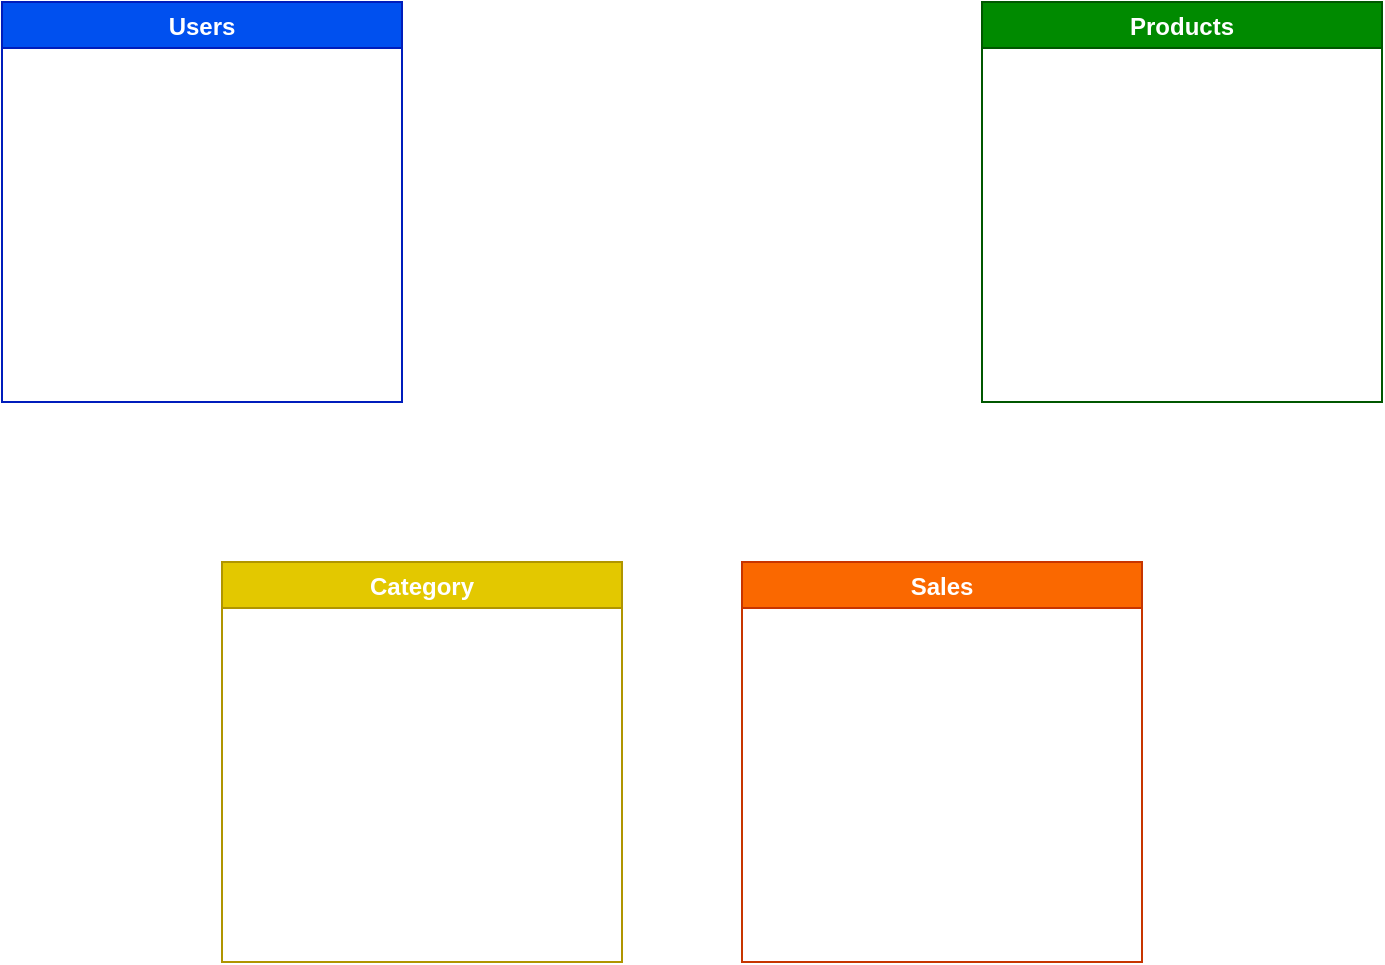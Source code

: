 <mxfile version="13.1.3">
    <diagram id="6hGFLwfOUW9BJ-s0fimq" name="Page-1">
        <mxGraphModel dx="1140" dy="792" grid="1" gridSize="10" guides="1" tooltips="1" connect="1" arrows="1" fold="1" page="1" pageScale="1" pageWidth="827" pageHeight="1169" math="0" shadow="0">
            <root>
                <mxCell id="0"/>
                <mxCell id="1" parent="0"/>
                <mxCell id="2" value="Products" style="swimlane;fillColor=#008a00;strokeColor=#005700;fontColor=#ffffff;labelBackgroundColor=none;labelBorderColor=none;gradientColor=none;swimlaneFillColor=none;" vertex="1" parent="1">
                    <mxGeometry x="510" y="50" width="200" height="200" as="geometry"/>
                </mxCell>
                <mxCell id="4" value="Users" style="swimlane;rounded=0;shadow=0;fillColor=#0050ef;strokeColor=#001DBC;fontColor=#ffffff;" vertex="1" parent="1">
                    <mxGeometry x="20" y="50" width="200" height="200" as="geometry"/>
                </mxCell>
                <mxCell id="5" value="Category" style="swimlane;fillColor=#e3c800;strokeColor=#B09500;fontColor=#ffffff;gradientColor=none;" vertex="1" parent="1">
                    <mxGeometry x="130" y="330" width="200" height="200" as="geometry"/>
                </mxCell>
                <mxCell id="8" value="Sales" style="swimlane;rounded=0;shadow=0;labelBackgroundColor=none;html=0;fillColor=#fa6800;strokeColor=#C73500;fontColor=#ffffff;" vertex="1" parent="1">
                    <mxGeometry x="390" y="330" width="200" height="200" as="geometry"/>
                </mxCell>
            </root>
        </mxGraphModel>
    </diagram>
</mxfile>